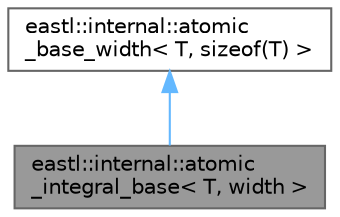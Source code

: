 digraph "eastl::internal::atomic_integral_base&lt; T, width &gt;"
{
 // LATEX_PDF_SIZE
  bgcolor="transparent";
  edge [fontname=Helvetica,fontsize=10,labelfontname=Helvetica,labelfontsize=10];
  node [fontname=Helvetica,fontsize=10,shape=box,height=0.2,width=0.4];
  Node1 [id="Node000001",label="eastl::internal::atomic\l_integral_base\< T, width \>",height=0.2,width=0.4,color="gray40", fillcolor="grey60", style="filled", fontcolor="black",tooltip=" "];
  Node2 -> Node1 [id="edge1_Node000001_Node000002",dir="back",color="steelblue1",style="solid",tooltip=" "];
  Node2 [id="Node000002",label="eastl::internal::atomic\l_base_width\< T, sizeof(T) \>",height=0.2,width=0.4,color="gray40", fillcolor="white", style="filled",URL="$structeastl_1_1internal_1_1atomic__base__width.html",tooltip=" "];
}
